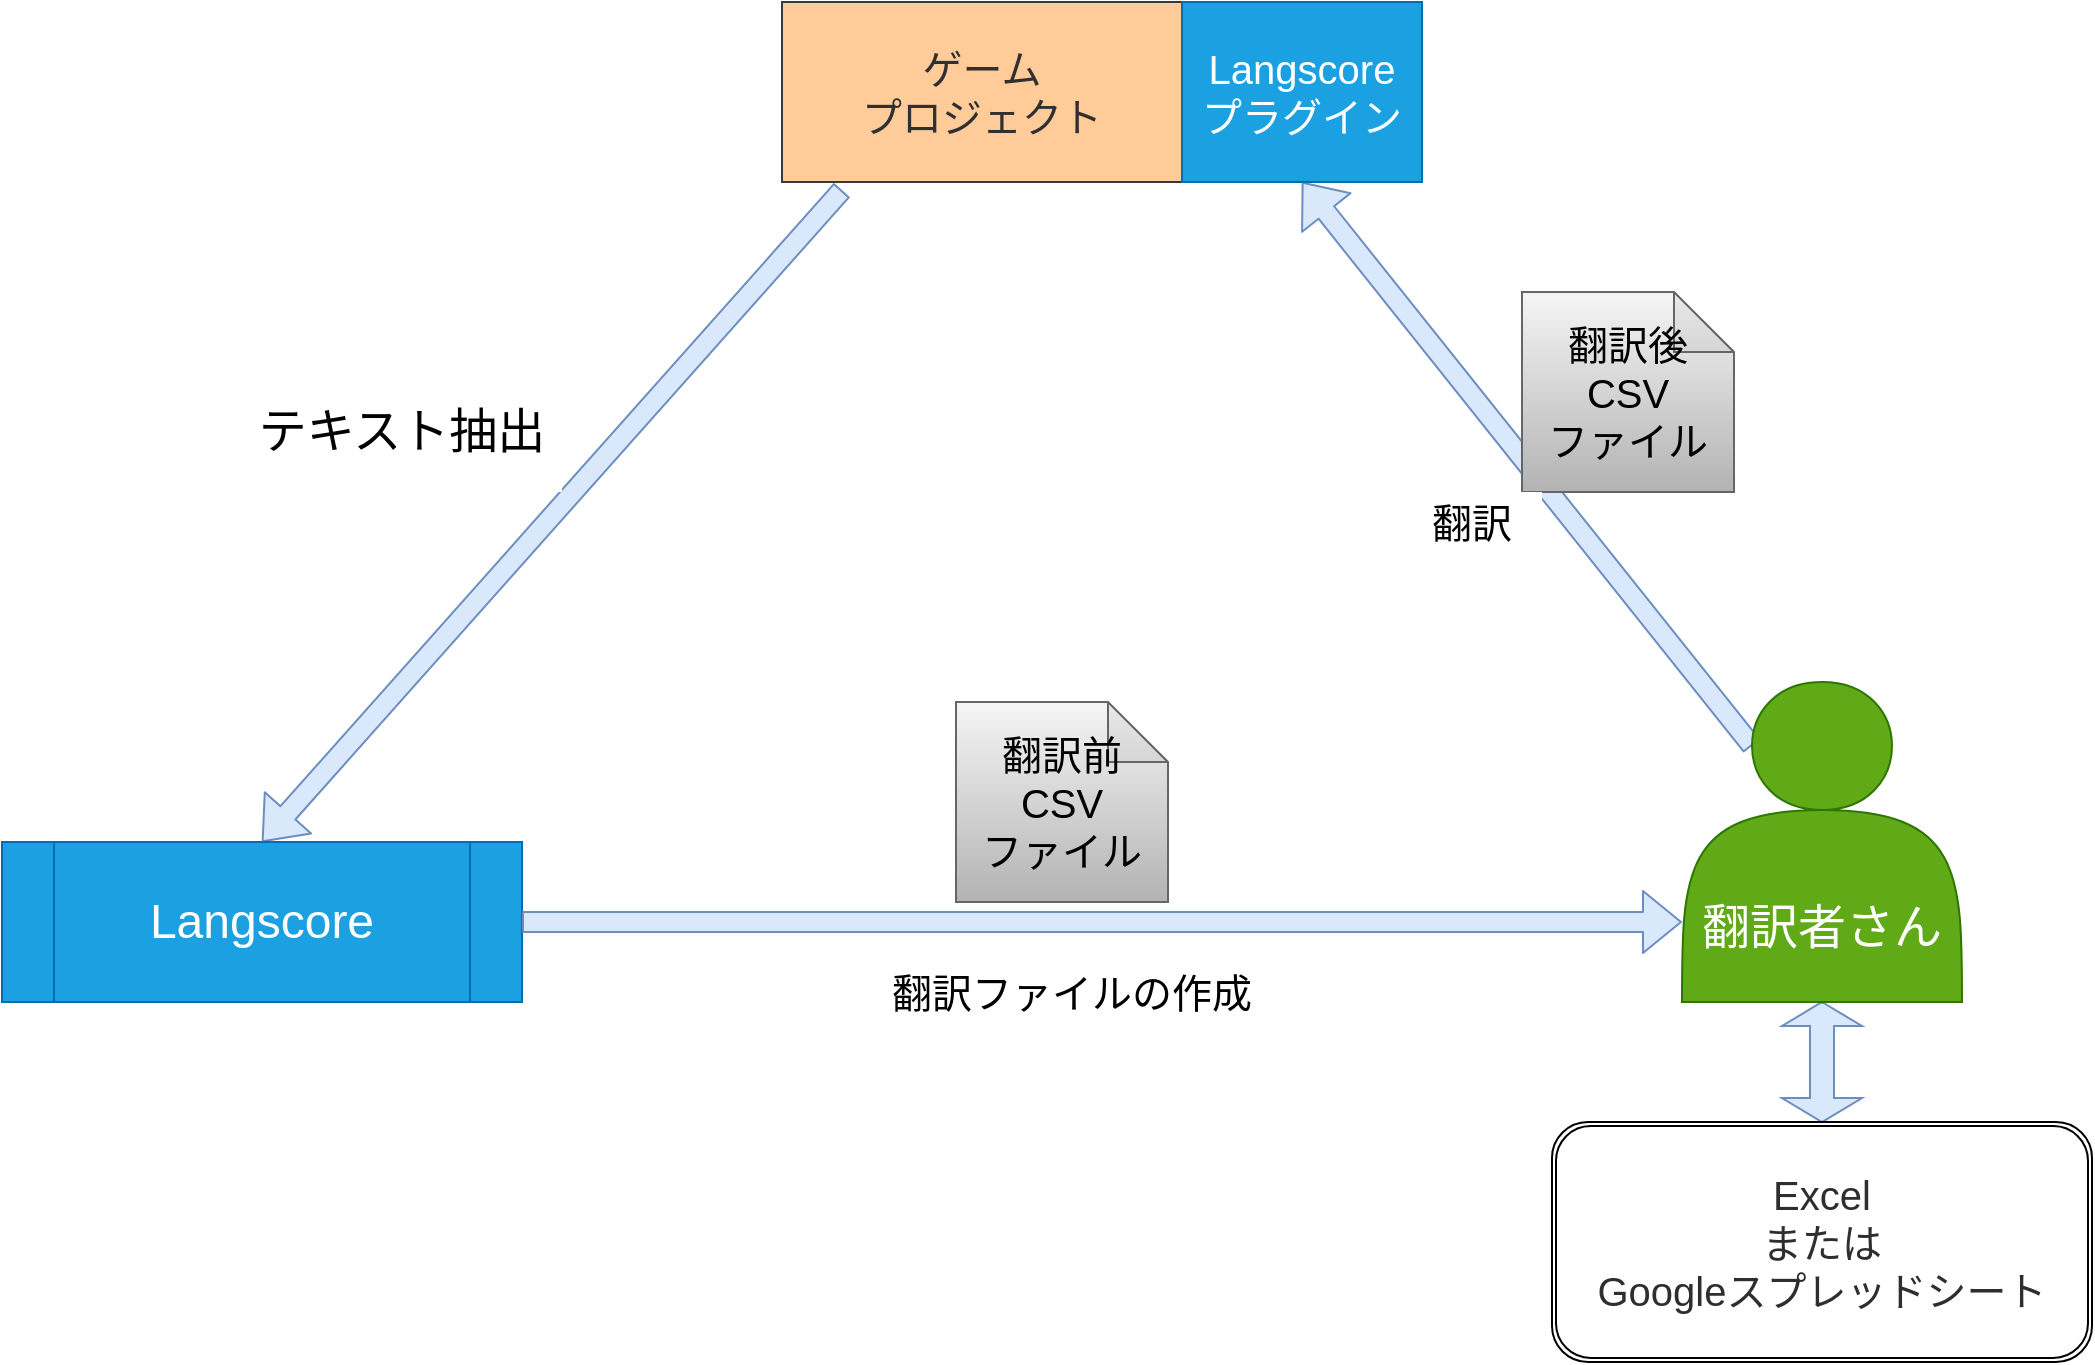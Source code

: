 <mxfile>
    <diagram id="_EHXpMa-TzroeBwN9jpc" name="ページ1">
        <mxGraphModel dx="1185" dy="607" grid="1" gridSize="10" guides="1" tooltips="1" connect="1" arrows="1" fold="1" page="1" pageScale="1" pageWidth="1169" pageHeight="827" math="0" shadow="0">
            <root>
                <mxCell id="0"/>
                <mxCell id="1" parent="0"/>
                <mxCell id="4" value="" style="shape=flexArrow;endArrow=classic;html=1;entryX=0.5;entryY=0;entryDx=0;entryDy=0;fillColor=#dae8fc;strokeColor=#6c8ebf;strokeWidth=1;" parent="1" target="7" edge="1">
                    <mxGeometry width="50" height="50" relative="1" as="geometry">
                        <mxPoint x="470" y="214" as="sourcePoint"/>
                        <mxPoint x="380" y="370" as="targetPoint"/>
                    </mxGeometry>
                </mxCell>
                <mxCell id="6" value="テキスト抽出" style="text;html=1;strokeColor=none;fillColor=default;align=center;verticalAlign=middle;whiteSpace=wrap;rounded=0;fontSize=24;" parent="1" vertex="1">
                    <mxGeometry x="170" y="305" width="160" height="60" as="geometry"/>
                </mxCell>
                <mxCell id="7" value="Langscore" style="shape=process;whiteSpace=wrap;html=1;backgroundOutline=1;fontSize=24;fillColor=#1ba1e2;fontColor=#ffffff;strokeColor=#006EAF;" parent="1" vertex="1">
                    <mxGeometry x="50" y="540" width="260" height="80" as="geometry"/>
                </mxCell>
                <mxCell id="9" value="" style="shape=flexArrow;endArrow=classic;html=1;fontSize=24;exitX=1;exitY=0.5;exitDx=0;exitDy=0;entryX=0;entryY=0.75;entryDx=0;entryDy=0;fillColor=#dae8fc;strokeColor=#6c8ebf;" parent="1" source="7" target="8" edge="1">
                    <mxGeometry width="50" height="50" relative="1" as="geometry">
                        <mxPoint x="600" y="360" as="sourcePoint"/>
                        <mxPoint x="650" y="310" as="targetPoint"/>
                    </mxGeometry>
                </mxCell>
                <mxCell id="10" value="" style="shape=flexArrow;endArrow=classic;html=1;fontSize=24;entryX=0.5;entryY=1;entryDx=0;entryDy=0;fillColor=#dae8fc;strokeColor=#6c8ebf;exitX=0.25;exitY=0.2;exitDx=0;exitDy=0;exitPerimeter=0;" parent="1" source="8" target="17" edge="1">
                    <mxGeometry width="50" height="50" relative="1" as="geometry">
                        <mxPoint x="600" y="360" as="sourcePoint"/>
                        <mxPoint x="616.0" y="216" as="targetPoint"/>
                    </mxGeometry>
                </mxCell>
                <mxCell id="11" value="&lt;font color=&quot;#303030&quot;&gt;&lt;span&gt;ゲーム&lt;/span&gt;&lt;br&gt;&lt;span&gt;プロジェクト&lt;/span&gt;&lt;/font&gt;" style="rounded=0;whiteSpace=wrap;html=1;fontSize=20;fillColor=#ffcc99;strokeColor=#36393d;" parent="1" vertex="1">
                    <mxGeometry x="440" y="120" width="200" height="90" as="geometry"/>
                </mxCell>
                <mxCell id="12" value="翻訳前&lt;br&gt;CSV&lt;br&gt;ファイル" style="shape=note;whiteSpace=wrap;html=1;backgroundOutline=1;darkOpacity=0.05;fontSize=20;fillColor=#f5f5f5;gradientColor=#b3b3b3;strokeColor=#666666;" parent="1" vertex="1">
                    <mxGeometry x="527" y="470" width="106" height="100" as="geometry"/>
                </mxCell>
                <mxCell id="13" value="翻訳後&lt;br&gt;CSV&lt;br&gt;ファイル" style="shape=note;whiteSpace=wrap;html=1;backgroundOutline=1;darkOpacity=0.05;fontSize=20;fillColor=#f5f5f5;gradientColor=#b3b3b3;strokeColor=#666666;" parent="1" vertex="1">
                    <mxGeometry x="810" y="265" width="106" height="100" as="geometry"/>
                </mxCell>
                <mxCell id="15" value="翻訳ファイルの作成&lt;br&gt;" style="text;html=1;strokeColor=none;fillColor=default;align=center;verticalAlign=middle;whiteSpace=wrap;rounded=0;fontSize=20;" parent="1" vertex="1">
                    <mxGeometry x="490" y="590" width="190" height="50" as="geometry"/>
                </mxCell>
                <mxCell id="17" value="Langscore&lt;br&gt;プラグイン" style="rounded=0;whiteSpace=wrap;html=1;fontSize=20;fillColor=#1ba1e2;fontColor=#ffffff;strokeColor=#006EAF;" parent="1" vertex="1">
                    <mxGeometry x="640" y="120" width="120" height="90" as="geometry"/>
                </mxCell>
                <mxCell id="19" value="翻訳" style="text;html=1;strokeColor=none;fillColor=default;align=center;verticalAlign=middle;whiteSpace=wrap;rounded=0;fontSize=20;" parent="1" vertex="1">
                    <mxGeometry x="750" y="365" width="70" height="30" as="geometry"/>
                </mxCell>
                <mxCell id="21" value="" style="shape=doubleArrow;direction=south;whiteSpace=wrap;html=1;fontSize=20;fillColor=#dae8fc;strokeColor=#6c8ebf;" parent="1" vertex="1">
                    <mxGeometry x="940" y="620" width="40" height="60" as="geometry"/>
                </mxCell>
                <mxCell id="22" value="&lt;font color=&quot;#2e2e2e&quot;&gt;Excel&lt;br&gt;または&lt;br&gt;Googleスプレッドシート&lt;/font&gt;" style="shape=ext;double=1;rounded=1;whiteSpace=wrap;html=1;fontSize=20;fontColor=#303030;fillColor=default;" parent="1" vertex="1">
                    <mxGeometry x="825" y="680" width="270" height="120" as="geometry"/>
                </mxCell>
                <mxCell id="8" value="&lt;br&gt;&lt;br&gt;&lt;br&gt;翻訳者さん" style="shape=actor;whiteSpace=wrap;html=1;fontSize=24;fillColor=#60a917;strokeColor=#2D7600;fontColor=#ffffff;" parent="1" vertex="1">
                    <mxGeometry x="890" y="460" width="140" height="160" as="geometry"/>
                </mxCell>
            </root>
        </mxGraphModel>
    </diagram>
</mxfile>